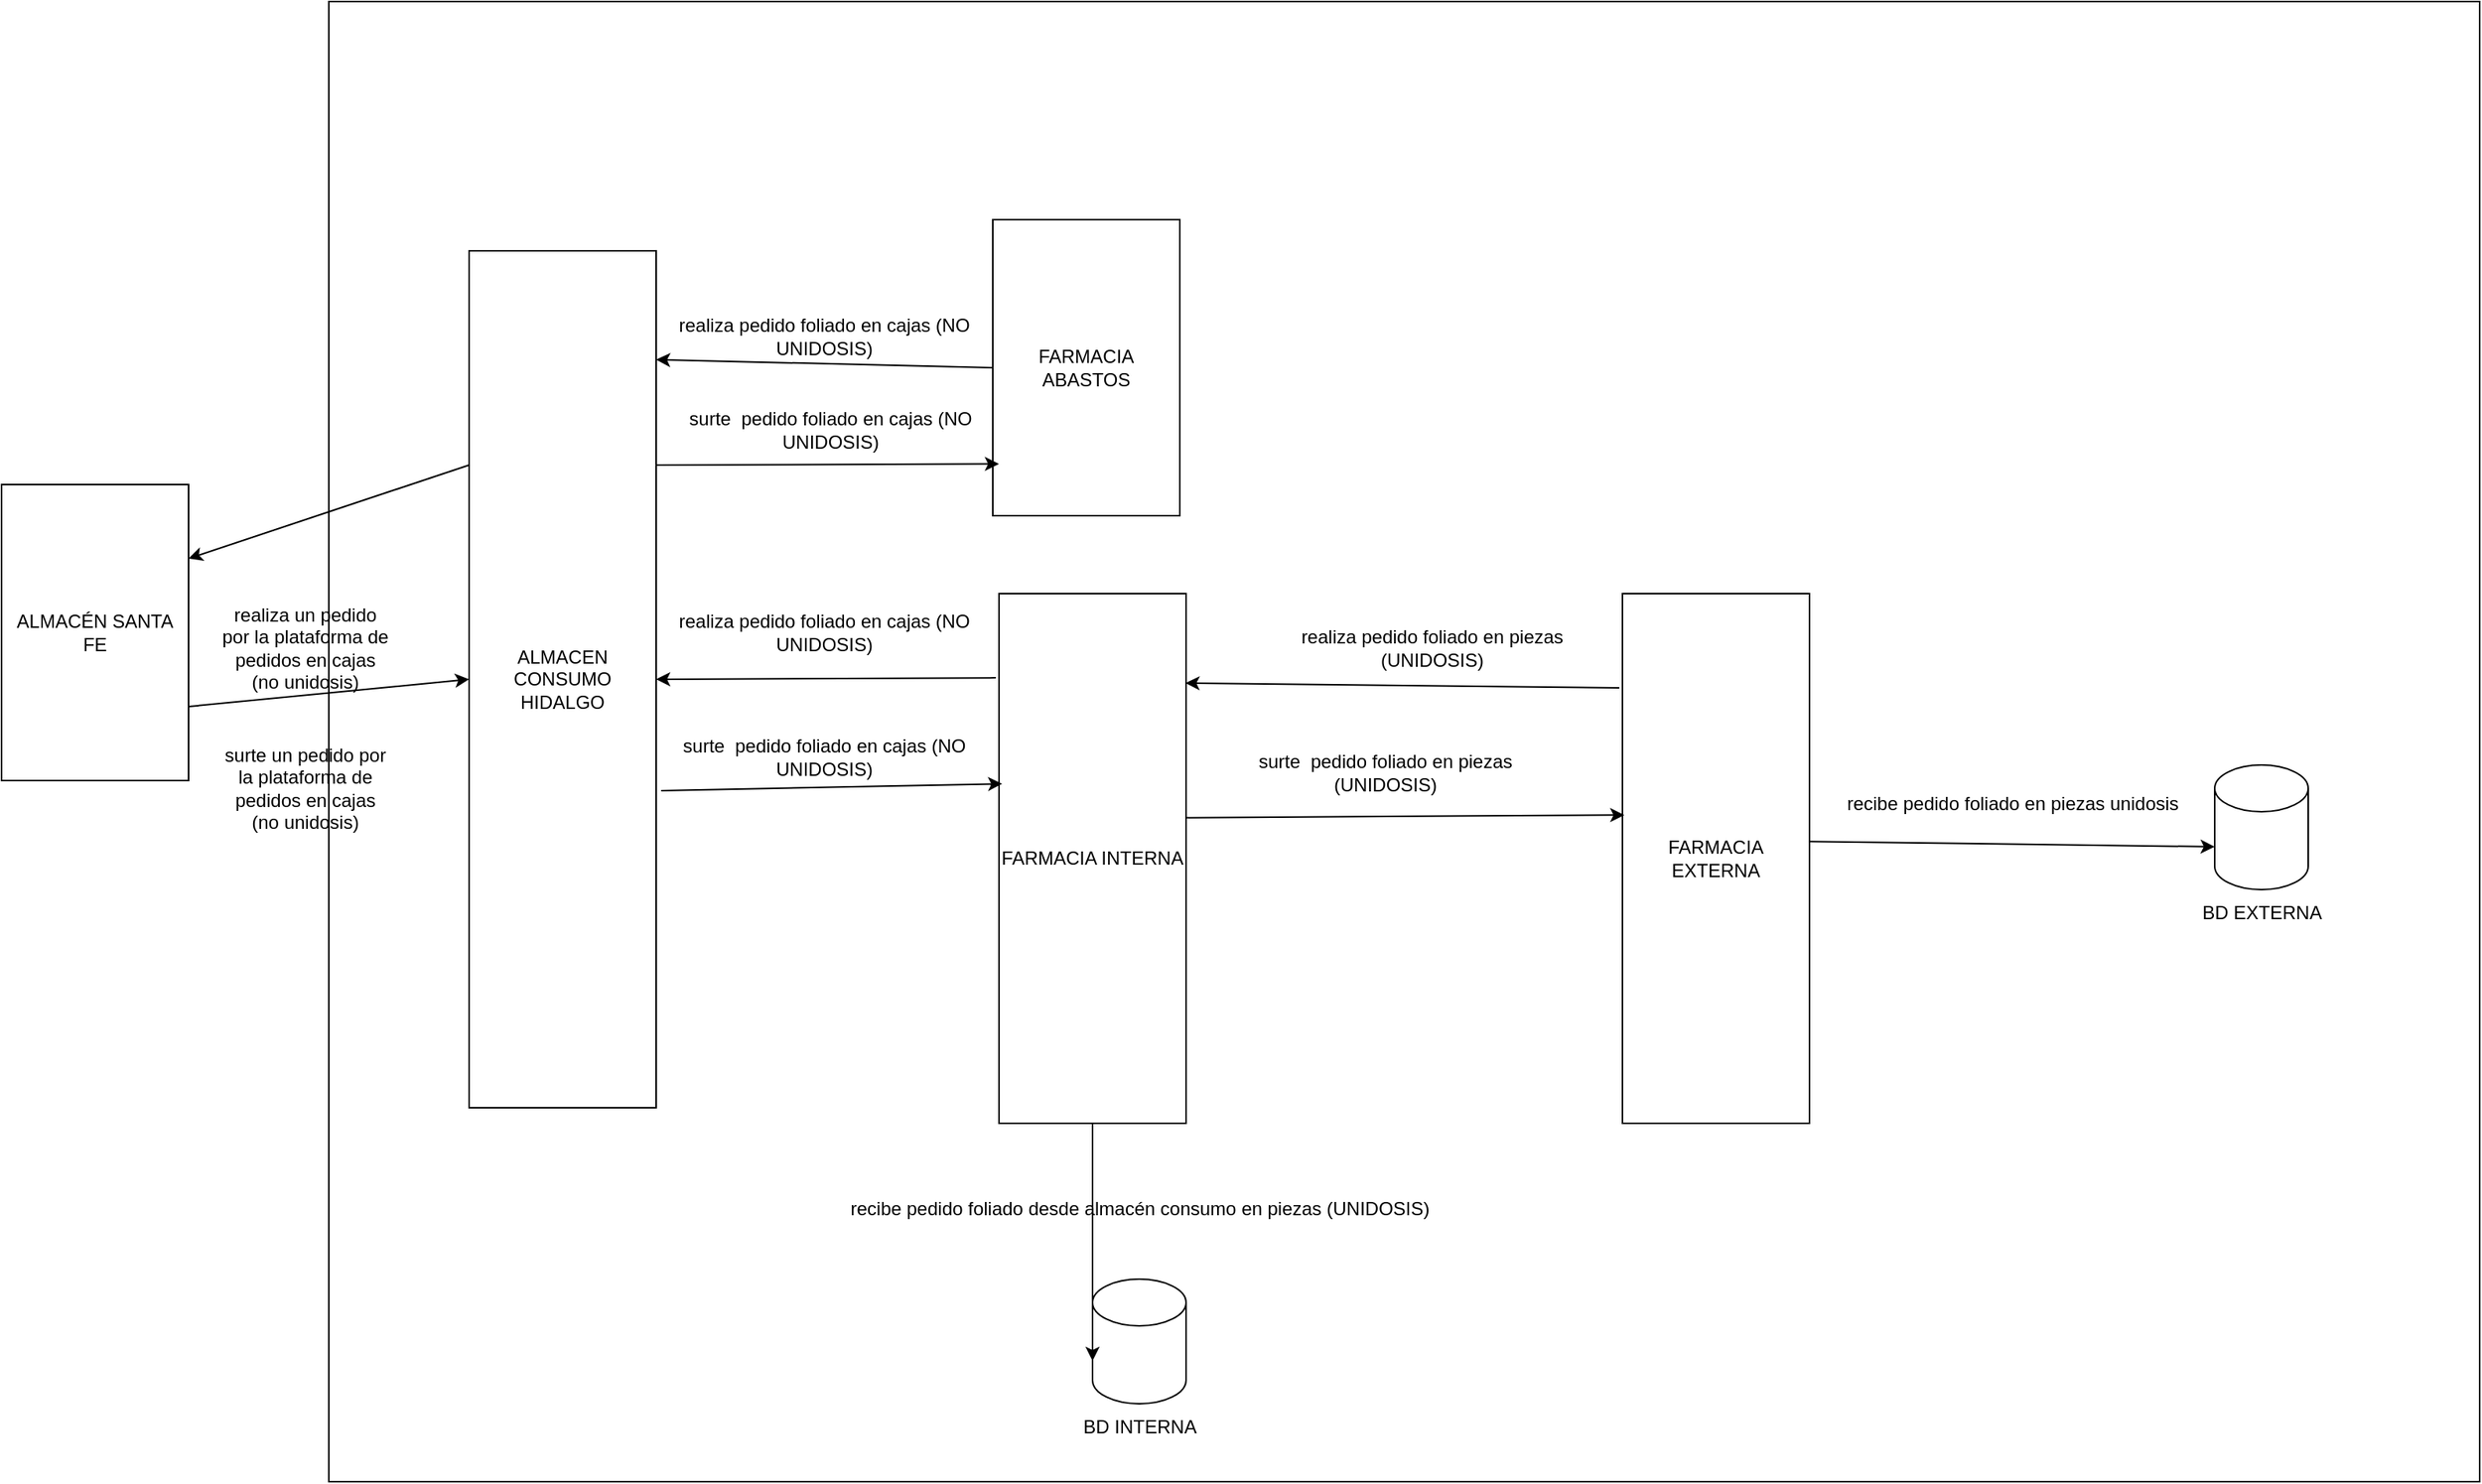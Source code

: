 <mxfile version="27.0.8">
  <diagram name="Página-1" id="OCbg1fWss5JaaPH4OTD6">
    <mxGraphModel dx="3154" dy="2129" grid="1" gridSize="10" guides="1" tooltips="1" connect="1" arrows="1" fold="1" page="1" pageScale="1" pageWidth="827" pageHeight="1169" math="0" shadow="0">
      <root>
        <mxCell id="0" />
        <mxCell id="1" parent="0" />
        <mxCell id="nodbz45rd-xEnm5y1TOQ-29" value="" style="rounded=0;whiteSpace=wrap;html=1;fillColor=light-dark(#FFFFFF,#1A1A1A);" parent="1" vertex="1">
          <mxGeometry x="-220" y="-240" width="1380" height="950" as="geometry" />
        </mxCell>
        <mxCell id="nodbz45rd-xEnm5y1TOQ-1" value="ALMACEN CONSUMO HIDALGO" style="rounded=0;whiteSpace=wrap;html=1;" parent="1" vertex="1">
          <mxGeometry x="-130" y="-80" width="120" height="550" as="geometry" />
        </mxCell>
        <mxCell id="nodbz45rd-xEnm5y1TOQ-2" value="FARMACIA EXTERNA" style="rounded=0;whiteSpace=wrap;html=1;" parent="1" vertex="1">
          <mxGeometry x="610" y="140" width="120" height="340" as="geometry" />
        </mxCell>
        <mxCell id="nodbz45rd-xEnm5y1TOQ-3" value="FARMACIA INTERNA" style="rounded=0;whiteSpace=wrap;html=1;" parent="1" vertex="1">
          <mxGeometry x="210" y="140" width="120" height="340" as="geometry" />
        </mxCell>
        <mxCell id="nodbz45rd-xEnm5y1TOQ-6" value="ALMACÉN SANTA FE" style="rounded=0;whiteSpace=wrap;html=1;" parent="1" vertex="1">
          <mxGeometry x="-430" y="70" width="120" height="190" as="geometry" />
        </mxCell>
        <mxCell id="nodbz45rd-xEnm5y1TOQ-8" value="realiza pedido foliado en piezas (UNIDOSIS)" style="text;html=1;align=center;verticalAlign=middle;whiteSpace=wrap;rounded=0;" parent="1" vertex="1">
          <mxGeometry x="380" y="160" width="216" height="30" as="geometry" />
        </mxCell>
        <mxCell id="nodbz45rd-xEnm5y1TOQ-9" value="" style="endArrow=classic;html=1;rounded=0;entryX=0.997;entryY=0.169;entryDx=0;entryDy=0;exitX=-0.017;exitY=0.178;exitDx=0;exitDy=0;exitPerimeter=0;entryPerimeter=0;" parent="1" source="nodbz45rd-xEnm5y1TOQ-2" target="nodbz45rd-xEnm5y1TOQ-3" edge="1">
          <mxGeometry width="50" height="50" relative="1" as="geometry">
            <mxPoint x="480" y="320" as="sourcePoint" />
            <mxPoint x="530" y="270" as="targetPoint" />
          </mxGeometry>
        </mxCell>
        <mxCell id="nodbz45rd-xEnm5y1TOQ-10" value="" style="endArrow=classic;html=1;rounded=0;entryX=0.01;entryY=0.418;entryDx=0;entryDy=0;entryPerimeter=0;exitX=1.003;exitY=0.423;exitDx=0;exitDy=0;exitPerimeter=0;" parent="1" source="nodbz45rd-xEnm5y1TOQ-3" target="nodbz45rd-xEnm5y1TOQ-2" edge="1">
          <mxGeometry width="50" height="50" relative="1" as="geometry">
            <mxPoint x="380" y="340" as="sourcePoint" />
            <mxPoint x="430" y="290" as="targetPoint" />
          </mxGeometry>
        </mxCell>
        <mxCell id="nodbz45rd-xEnm5y1TOQ-12" value="surte&amp;nbsp; pedido foliado en piezas (UNIDOSIS)" style="text;html=1;align=center;verticalAlign=middle;whiteSpace=wrap;rounded=0;" parent="1" vertex="1">
          <mxGeometry x="350" y="240" width="216" height="30" as="geometry" />
        </mxCell>
        <mxCell id="nodbz45rd-xEnm5y1TOQ-13" value="" style="shape=cylinder3;whiteSpace=wrap;html=1;boundedLbl=1;backgroundOutline=1;size=15;" parent="1" vertex="1">
          <mxGeometry x="990" y="250" width="60" height="80" as="geometry" />
        </mxCell>
        <mxCell id="nodbz45rd-xEnm5y1TOQ-14" value="" style="endArrow=classic;html=1;rounded=0;exitX=0.997;exitY=0.468;exitDx=0;exitDy=0;exitPerimeter=0;entryX=0;entryY=0;entryDx=0;entryDy=52.5;entryPerimeter=0;" parent="1" source="nodbz45rd-xEnm5y1TOQ-2" target="nodbz45rd-xEnm5y1TOQ-13" edge="1">
          <mxGeometry width="50" height="50" relative="1" as="geometry">
            <mxPoint x="770" y="300" as="sourcePoint" />
            <mxPoint x="820" y="250" as="targetPoint" />
          </mxGeometry>
        </mxCell>
        <mxCell id="nodbz45rd-xEnm5y1TOQ-15" value="recibe pedido foliado en piezas unidosis" style="text;html=1;align=center;verticalAlign=middle;resizable=0;points=[];autosize=1;strokeColor=none;fillColor=none;" parent="1" vertex="1">
          <mxGeometry x="740" y="260" width="240" height="30" as="geometry" />
        </mxCell>
        <mxCell id="nodbz45rd-xEnm5y1TOQ-16" value="BD EXTERNA" style="text;html=1;align=center;verticalAlign=middle;resizable=0;points=[];autosize=1;strokeColor=none;fillColor=none;" parent="1" vertex="1">
          <mxGeometry x="970" y="330" width="100" height="30" as="geometry" />
        </mxCell>
        <mxCell id="nodbz45rd-xEnm5y1TOQ-17" value="realiza pedido foliado en cajas (NO UNIDOSIS)" style="text;html=1;align=center;verticalAlign=middle;whiteSpace=wrap;rounded=0;" parent="1" vertex="1">
          <mxGeometry x="-10" y="150" width="216" height="30" as="geometry" />
        </mxCell>
        <mxCell id="nodbz45rd-xEnm5y1TOQ-18" value="" style="endArrow=classic;html=1;rounded=0;entryX=1;entryY=0.5;entryDx=0;entryDy=0;exitX=-0.017;exitY=0.159;exitDx=0;exitDy=0;exitPerimeter=0;" parent="1" source="nodbz45rd-xEnm5y1TOQ-3" target="nodbz45rd-xEnm5y1TOQ-1" edge="1">
          <mxGeometry width="50" height="50" relative="1" as="geometry">
            <mxPoint x="237" y="224" as="sourcePoint" />
            <mxPoint x="-41" y="220" as="targetPoint" />
          </mxGeometry>
        </mxCell>
        <mxCell id="nodbz45rd-xEnm5y1TOQ-19" value="" style="endArrow=classic;html=1;rounded=0;entryX=0.017;entryY=0.359;entryDx=0;entryDy=0;entryPerimeter=0;exitX=1.027;exitY=0.63;exitDx=0;exitDy=0;exitPerimeter=0;" parent="1" source="nodbz45rd-xEnm5y1TOQ-1" target="nodbz45rd-xEnm5y1TOQ-3" edge="1">
          <mxGeometry width="50" height="50" relative="1" as="geometry">
            <mxPoint x="-42.5" y="260" as="sourcePoint" />
            <mxPoint x="238.5" y="258" as="targetPoint" />
          </mxGeometry>
        </mxCell>
        <mxCell id="nodbz45rd-xEnm5y1TOQ-20" value="surte&amp;nbsp; pedido foliado en cajas (NO UNIDOSIS)" style="text;html=1;align=center;verticalAlign=middle;whiteSpace=wrap;rounded=0;" parent="1" vertex="1">
          <mxGeometry x="-10" y="230" width="216" height="30" as="geometry" />
        </mxCell>
        <mxCell id="nodbz45rd-xEnm5y1TOQ-25" value="" style="shape=cylinder3;whiteSpace=wrap;html=1;boundedLbl=1;backgroundOutline=1;size=15;" parent="1" vertex="1">
          <mxGeometry x="270" y="580" width="60" height="80" as="geometry" />
        </mxCell>
        <mxCell id="nodbz45rd-xEnm5y1TOQ-26" value="" style="endArrow=classic;html=1;rounded=0;exitX=0.5;exitY=1;exitDx=0;exitDy=0;entryX=0;entryY=0;entryDx=0;entryDy=52.5;entryPerimeter=0;" parent="1" source="nodbz45rd-xEnm5y1TOQ-3" target="nodbz45rd-xEnm5y1TOQ-25" edge="1">
          <mxGeometry width="50" height="50" relative="1" as="geometry">
            <mxPoint x="140" y="589" as="sourcePoint" />
            <mxPoint x="230" y="540" as="targetPoint" />
          </mxGeometry>
        </mxCell>
        <mxCell id="nodbz45rd-xEnm5y1TOQ-27" value="recibe pedido foliado desde almacén consumo en piezas (UNIDOSIS)" style="text;html=1;align=center;verticalAlign=middle;resizable=0;points=[];autosize=1;strokeColor=none;fillColor=none;" parent="1" vertex="1">
          <mxGeometry x="100" y="520" width="400" height="30" as="geometry" />
        </mxCell>
        <mxCell id="nodbz45rd-xEnm5y1TOQ-28" value="BD INTERNA" style="text;html=1;align=center;verticalAlign=middle;resizable=0;points=[];autosize=1;strokeColor=none;fillColor=none;" parent="1" vertex="1">
          <mxGeometry x="250" y="660" width="100" height="30" as="geometry" />
        </mxCell>
        <mxCell id="nodbz45rd-xEnm5y1TOQ-30" value="" style="endArrow=classic;html=1;rounded=0;entryX=1;entryY=0.25;entryDx=0;entryDy=0;exitX=0;exitY=0.25;exitDx=0;exitDy=0;" parent="1" source="nodbz45rd-xEnm5y1TOQ-1" target="nodbz45rd-xEnm5y1TOQ-6" edge="1">
          <mxGeometry width="50" height="50" relative="1" as="geometry">
            <mxPoint x="-220" y="260" as="sourcePoint" />
            <mxPoint x="-170" y="210" as="targetPoint" />
          </mxGeometry>
        </mxCell>
        <mxCell id="nodbz45rd-xEnm5y1TOQ-31" value="realiza un pedido por la plataforma de pedidos en cajas (no unidosis)" style="text;html=1;align=center;verticalAlign=middle;whiteSpace=wrap;rounded=0;" parent="1" vertex="1">
          <mxGeometry x="-290" y="160" width="110" height="30" as="geometry" />
        </mxCell>
        <mxCell id="nodbz45rd-xEnm5y1TOQ-32" value="" style="endArrow=classic;html=1;rounded=0;entryX=0;entryY=0.5;entryDx=0;entryDy=0;exitX=1;exitY=0.75;exitDx=0;exitDy=0;" parent="1" source="nodbz45rd-xEnm5y1TOQ-6" target="nodbz45rd-xEnm5y1TOQ-1" edge="1">
          <mxGeometry width="50" height="50" relative="1" as="geometry">
            <mxPoint x="-290" y="300" as="sourcePoint" />
            <mxPoint x="-240" y="250" as="targetPoint" />
          </mxGeometry>
        </mxCell>
        <mxCell id="nodbz45rd-xEnm5y1TOQ-34" value="surte un pedido por la plataforma de pedidos en cajas (no unidosis)" style="text;html=1;align=center;verticalAlign=middle;whiteSpace=wrap;rounded=0;" parent="1" vertex="1">
          <mxGeometry x="-290" y="250" width="110" height="30" as="geometry" />
        </mxCell>
        <mxCell id="v-uxOHc2AJVn70EK1qmy-1" value="FARMACIA ABASTOS" style="rounded=0;whiteSpace=wrap;html=1;" vertex="1" parent="1">
          <mxGeometry x="206" y="-100" width="120" height="190" as="geometry" />
        </mxCell>
        <mxCell id="v-uxOHc2AJVn70EK1qmy-2" value="" style="endArrow=classic;html=1;rounded=0;entryX=1;entryY=0.127;entryDx=0;entryDy=0;exitX=0;exitY=0.5;exitDx=0;exitDy=0;entryPerimeter=0;" edge="1" parent="1" source="v-uxOHc2AJVn70EK1qmy-1" target="nodbz45rd-xEnm5y1TOQ-1">
          <mxGeometry width="50" height="50" relative="1" as="geometry">
            <mxPoint x="90" y="100" as="sourcePoint" />
            <mxPoint x="140" y="50" as="targetPoint" />
          </mxGeometry>
        </mxCell>
        <mxCell id="v-uxOHc2AJVn70EK1qmy-3" value="realiza pedido foliado en cajas (NO UNIDOSIS)" style="text;html=1;align=center;verticalAlign=middle;whiteSpace=wrap;rounded=0;rotation=0;" vertex="1" parent="1">
          <mxGeometry x="-10" y="-40" width="216" height="30" as="geometry" />
        </mxCell>
        <mxCell id="v-uxOHc2AJVn70EK1qmy-5" value="surte&amp;nbsp; pedido foliado en cajas (NO UNIDOSIS)" style="text;html=1;align=center;verticalAlign=middle;whiteSpace=wrap;rounded=0;" vertex="1" parent="1">
          <mxGeometry x="-6" y="20" width="216" height="30" as="geometry" />
        </mxCell>
        <mxCell id="v-uxOHc2AJVn70EK1qmy-7" value="" style="endArrow=classic;html=1;rounded=0;entryX=0.033;entryY=0.825;entryDx=0;entryDy=0;exitX=1;exitY=0.25;exitDx=0;exitDy=0;entryPerimeter=0;" edge="1" parent="1" source="nodbz45rd-xEnm5y1TOQ-1" target="v-uxOHc2AJVn70EK1qmy-1">
          <mxGeometry width="50" height="50" relative="1" as="geometry">
            <mxPoint x="110" y="75" as="sourcePoint" />
            <mxPoint x="329" y="70" as="targetPoint" />
          </mxGeometry>
        </mxCell>
      </root>
    </mxGraphModel>
  </diagram>
</mxfile>
